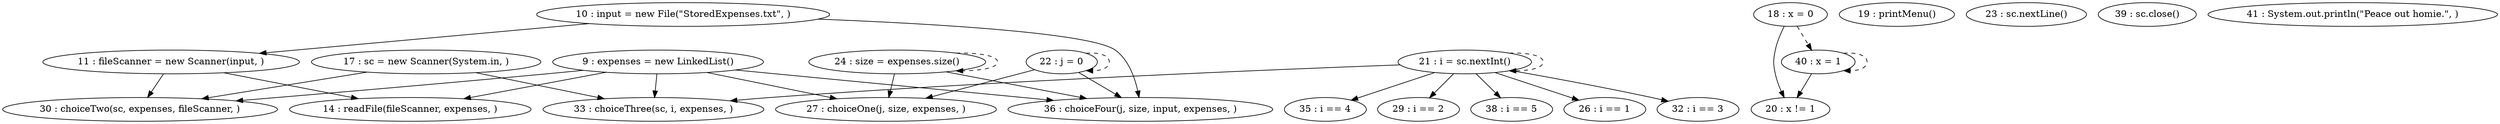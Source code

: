 digraph G {
"9 : expenses = new LinkedList()"
"9 : expenses = new LinkedList()" -> "33 : choiceThree(sc, i, expenses, )"
"9 : expenses = new LinkedList()" -> "27 : choiceOne(j, size, expenses, )"
"9 : expenses = new LinkedList()" -> "30 : choiceTwo(sc, expenses, fileScanner, )"
"9 : expenses = new LinkedList()" -> "36 : choiceFour(j, size, input, expenses, )"
"9 : expenses = new LinkedList()" -> "14 : readFile(fileScanner, expenses, )"
"10 : input = new File(\"StoredExpenses.txt\", )"
"10 : input = new File(\"StoredExpenses.txt\", )" -> "11 : fileScanner = new Scanner(input, )"
"10 : input = new File(\"StoredExpenses.txt\", )" -> "36 : choiceFour(j, size, input, expenses, )"
"11 : fileScanner = new Scanner(input, )"
"11 : fileScanner = new Scanner(input, )" -> "30 : choiceTwo(sc, expenses, fileScanner, )"
"11 : fileScanner = new Scanner(input, )" -> "14 : readFile(fileScanner, expenses, )"
"14 : readFile(fileScanner, expenses, )"
"17 : sc = new Scanner(System.in, )"
"17 : sc = new Scanner(System.in, )" -> "33 : choiceThree(sc, i, expenses, )"
"17 : sc = new Scanner(System.in, )" -> "30 : choiceTwo(sc, expenses, fileScanner, )"
"18 : x = 0"
"18 : x = 0" -> "20 : x != 1"
"18 : x = 0" -> "40 : x = 1" [style=dashed]
"19 : printMenu()"
"20 : x != 1"
"21 : i = sc.nextInt()"
"21 : i = sc.nextInt()" -> "33 : choiceThree(sc, i, expenses, )"
"21 : i = sc.nextInt()" -> "35 : i == 4"
"21 : i = sc.nextInt()" -> "29 : i == 2"
"21 : i = sc.nextInt()" -> "38 : i == 5"
"21 : i = sc.nextInt()" -> "26 : i == 1"
"21 : i = sc.nextInt()" -> "32 : i == 3"
"21 : i = sc.nextInt()" -> "21 : i = sc.nextInt()" [style=dashed]
"22 : j = 0"
"22 : j = 0" -> "27 : choiceOne(j, size, expenses, )"
"22 : j = 0" -> "36 : choiceFour(j, size, input, expenses, )"
"22 : j = 0" -> "22 : j = 0" [style=dashed]
"23 : sc.nextLine()"
"24 : size = expenses.size()"
"24 : size = expenses.size()" -> "27 : choiceOne(j, size, expenses, )"
"24 : size = expenses.size()" -> "36 : choiceFour(j, size, input, expenses, )"
"24 : size = expenses.size()" -> "24 : size = expenses.size()" [style=dashed]
"26 : i == 1"
"27 : choiceOne(j, size, expenses, )"
"29 : i == 2"
"30 : choiceTwo(sc, expenses, fileScanner, )"
"32 : i == 3"
"33 : choiceThree(sc, i, expenses, )"
"35 : i == 4"
"36 : choiceFour(j, size, input, expenses, )"
"38 : i == 5"
"39 : sc.close()"
"40 : x = 1"
"40 : x = 1" -> "20 : x != 1"
"40 : x = 1" -> "40 : x = 1" [style=dashed]
"41 : System.out.println(\"Peace out homie.\", )"
"20 : x != 1"
}